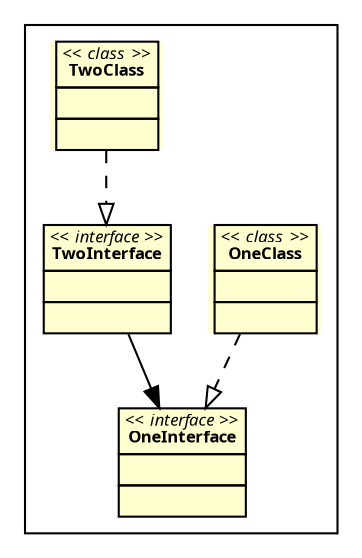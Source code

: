 digraph G1 {
	overlap = false;
	node [fontname="Verdana", fontsize="8", shape="none", margin="0", fillcolor="#FEFECE", style="filled"];
	edge [fontname="Verdana", fontsize="8"];
	subgraph cluster_2 {
		label="";
		"OneInterface" [label=<
<table border="0" cellborder="1" cellspacing="0">
<tr><td align="center">&lt;&lt; <font color="black"><i>interface</i></font> &gt;&gt;<br/><b>OneInterface</b></td></tr>
<tr><td> </td></tr>
<tr><td> </td></tr>
</table>
>];
		"TwoInterface" [label=<
<table border="0" cellborder="1" cellspacing="0">
<tr><td align="center">&lt;&lt; <font color="black"><i>interface</i></font> &gt;&gt;<br/><b>TwoInterface</b></td></tr>
<tr><td> </td></tr>
<tr><td> </td></tr>
</table>
>];
		"OneClass" [label=<
<table border="0" cellborder="1" cellspacing="0">
<tr><td align="center">&lt;&lt; <font color="black"><i>class</i></font> &gt;&gt;<br/><b>OneClass</b></td></tr>
<tr><td> </td></tr>
<tr><td> </td></tr>
</table>
>];
		"TwoClass" [label=<
<table border="0" cellborder="1" cellspacing="0">
<tr><td align="center">&lt;&lt; <font color="black"><i>class</i></font> &gt;&gt;<br/><b>TwoClass</b></td></tr>
<tr><td> </td></tr>
<tr><td> </td></tr>
</table>
>];
	}
	"TwoInterface" -> "OneInterface";
	"OneClass" -> "OneInterface" [arrowhead="empty", style="dashed"];
	"TwoClass" -> "TwoInterface" [arrowhead="empty", style="dashed"];
}
